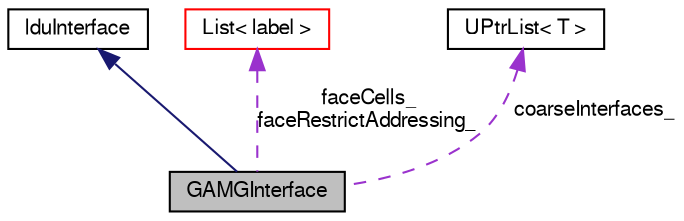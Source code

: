 digraph "GAMGInterface"
{
  bgcolor="transparent";
  edge [fontname="FreeSans",fontsize="10",labelfontname="FreeSans",labelfontsize="10"];
  node [fontname="FreeSans",fontsize="10",shape=record];
  Node10 [label="GAMGInterface",height=0.2,width=0.4,color="black", fillcolor="grey75", style="filled", fontcolor="black"];
  Node11 -> Node10 [dir="back",color="midnightblue",fontsize="10",style="solid",fontname="FreeSans"];
  Node11 [label="lduInterface",height=0.2,width=0.4,color="black",URL="$a26858.html",tooltip="An abstract base class for implicitly-coupled interfaces e.g. processor and cyclic patches..."];
  Node12 -> Node10 [dir="back",color="darkorchid3",fontsize="10",style="dashed",label=" faceCells_\nfaceRestrictAddressing_" ,fontname="FreeSans"];
  Node12 [label="List\< label \>",height=0.2,width=0.4,color="red",URL="$a25694.html"];
  Node16 -> Node10 [dir="back",color="darkorchid3",fontsize="10",style="dashed",label=" coarseInterfaces_" ,fontname="FreeSans"];
  Node16 [label="UPtrList\< T \>",height=0.2,width=0.4,color="black",URL="$a25990.html",tooltip="A templated 1D list of pointers to objects of type <T>, where the size of the array is known and used..."];
}
